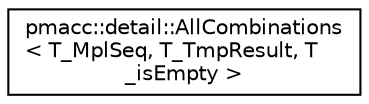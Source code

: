 digraph "Graphical Class Hierarchy"
{
 // LATEX_PDF_SIZE
  edge [fontname="Helvetica",fontsize="10",labelfontname="Helvetica",labelfontsize="10"];
  node [fontname="Helvetica",fontsize="10",shape=record];
  rankdir="LR";
  Node0 [label="pmacc::detail::AllCombinations\l\< T_MplSeq, T_TmpResult, T\l_isEmpty \>",height=0.2,width=0.4,color="black", fillcolor="white", style="filled",URL="$structpmacc_1_1detail_1_1_all_combinations.html",tooltip="Create tuples out of the elements of N sequences."];
}
